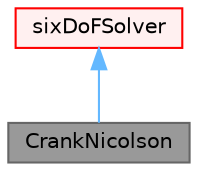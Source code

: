 digraph "CrankNicolson"
{
 // LATEX_PDF_SIZE
  bgcolor="transparent";
  edge [fontname=Helvetica,fontsize=10,labelfontname=Helvetica,labelfontsize=10];
  node [fontname=Helvetica,fontsize=10,shape=box,height=0.2,width=0.4];
  Node1 [id="Node000001",label="CrankNicolson",height=0.2,width=0.4,color="gray40", fillcolor="grey60", style="filled", fontcolor="black",tooltip="Crank-Nicolson 2nd-order time-integrator for 6DoF solid-body motion."];
  Node2 -> Node1 [id="edge1_Node000001_Node000002",dir="back",color="steelblue1",style="solid",tooltip=" "];
  Node2 [id="Node000002",label="sixDoFSolver",height=0.2,width=0.4,color="red", fillcolor="#FFF0F0", style="filled",URL="$classFoam_1_1sixDoFSolver.html",tooltip=" "];
}
